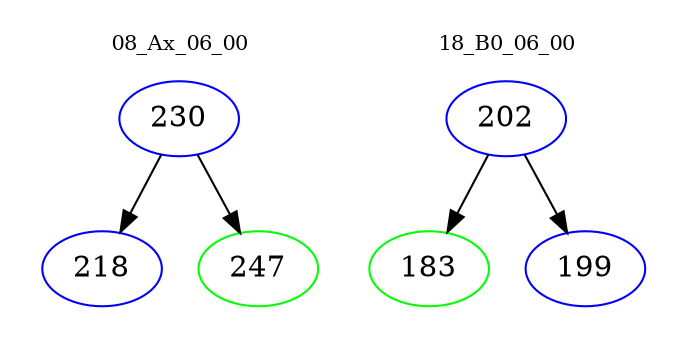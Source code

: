 digraph{
subgraph cluster_0 {
color = white
label = "08_Ax_06_00";
fontsize=10;
T0_230 [label="230", color="blue"]
T0_230 -> T0_218 [color="black"]
T0_218 [label="218", color="blue"]
T0_230 -> T0_247 [color="black"]
T0_247 [label="247", color="green"]
}
subgraph cluster_1 {
color = white
label = "18_B0_06_00";
fontsize=10;
T1_202 [label="202", color="blue"]
T1_202 -> T1_183 [color="black"]
T1_183 [label="183", color="green"]
T1_202 -> T1_199 [color="black"]
T1_199 [label="199", color="blue"]
}
}
